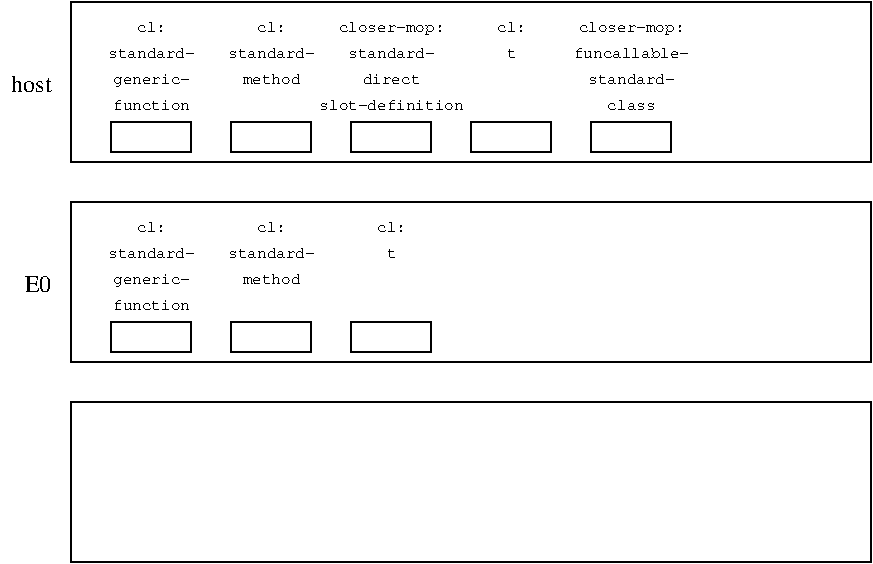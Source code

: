 #FIG 3.2  Produced by xfig version 3.2.5c
Landscape
Center
Inches
A4      
100.00
Single
-2
1200 2
2 2 0 1 0 7 50 -1 -1 4.000 0 0 -1 0 0 5
	 1200 3300 7200 3300 7200 4500 1200 4500 1200 3300
2 2 0 1 0 7 50 -1 -1 4.000 0 0 -1 0 0 5
	 5100 1200 5700 1200 5700 1425 5100 1425 5100 1200
2 2 0 1 0 7 50 -1 -1 4.000 0 0 -1 0 0 5
	 1500 1200 2100 1200 2100 1425 1500 1425 1500 1200
2 2 0 1 0 7 50 -1 -1 4.000 0 0 -1 0 0 5
	 2400 1200 3000 1200 3000 1425 2400 1425 2400 1200
2 2 0 1 0 7 50 -1 -1 4.000 0 0 -1 0 0 5
	 3300 1200 3900 1200 3900 1425 3300 1425 3300 1200
2 2 0 1 0 7 50 -1 -1 4.000 0 0 -1 0 0 5
	 4200 1200 4800 1200 4800 1425 4200 1425 4200 1200
2 2 0 1 0 7 50 -1 -1 4.000 0 0 -1 0 0 5
	 1500 2700 2100 2700 2100 2925 1500 2925 1500 2700
2 2 0 1 0 7 50 -1 -1 4.000 0 0 -1 0 0 5
	 2400 2700 3000 2700 3000 2925 2400 2925 2400 2700
2 2 0 1 0 7 50 -1 -1 4.000 0 0 -1 0 0 5
	 1200 300 7200 300 7200 1500 1200 1500 1200 300
2 2 0 1 0 7 50 -1 -1 4.000 0 0 -1 0 0 5
	 1200 1800 7200 1800 7200 3000 1200 3000 1200 1800
2 2 0 1 0 7 50 -1 -1 4.000 0 0 -1 0 0 5
	 3300 2700 3900 2700 3900 2925 3300 2925 3300 2700
4 2 0 50 -1 0 12 0.0000 0 135 360 1050 975 host\001
4 2 0 50 -1 0 12 0.0000 0 135 180 1050 2475 E0\001
4 1 0 50 -1 5 8 0.0000 0 165 990 5400 525 closer-mop:\001
4 1 0 50 -1 5 8 0.0000 0 135 1080 5400 720 funcallable-\001
4 1 0 50 -1 5 8 0.0000 0 135 810 5400 915 standard-\001
4 1 0 50 -1 5 8 0.0000 0 135 450 5400 1110 class\001
4 1 0 50 -1 5 8 0.0000 0 150 270 1800 525 cl:\001
4 1 0 50 -1 5 8 0.0000 0 135 810 1800 720 standard-\001
4 1 0 50 -1 5 8 0.0000 0 135 720 1800 1110 function\001
4 1 0 50 -1 5 8 0.0000 0 150 720 1800 915 generic-\001
4 1 0 50 -1 5 8 0.0000 0 150 270 2700 525 cl:\001
4 1 0 50 -1 5 8 0.0000 0 135 810 2700 720 standard-\001
4 1 0 50 -1 5 8 0.0000 0 135 540 2700 915 method\001
4 1 0 50 -1 5 8 0.0000 0 165 990 3600 525 closer-mop:\001
4 1 0 50 -1 5 8 0.0000 0 135 810 3600 720 standard-\001
4 1 0 50 -1 5 8 0.0000 0 135 540 3600 915 direct\001
4 1 0 50 -1 5 8 0.0000 0 135 1350 3600 1110 slot-definition\001
4 1 0 50 -1 5 8 0.0000 0 150 270 4500 525 cl:\001
4 1 0 50 -1 5 8 0.0000 0 120 90 4500 720 t\001
4 1 0 50 -1 5 8 0.0000 0 150 270 1800 2025 cl:\001
4 1 0 50 -1 5 8 0.0000 0 135 810 1800 2220 standard-\001
4 1 0 50 -1 5 8 0.0000 0 135 720 1800 2610 function\001
4 1 0 50 -1 5 8 0.0000 0 150 720 1800 2415 generic-\001
4 1 0 50 -1 5 8 0.0000 0 150 270 2700 2025 cl:\001
4 1 0 50 -1 5 8 0.0000 0 135 810 2700 2220 standard-\001
4 1 0 50 -1 5 8 0.0000 0 135 540 2700 2415 method\001
4 1 0 50 -1 5 8 0.0000 0 150 270 3600 2025 cl:\001
4 1 0 50 -1 5 8 0.0000 0 120 90 3600 2220 t\001
